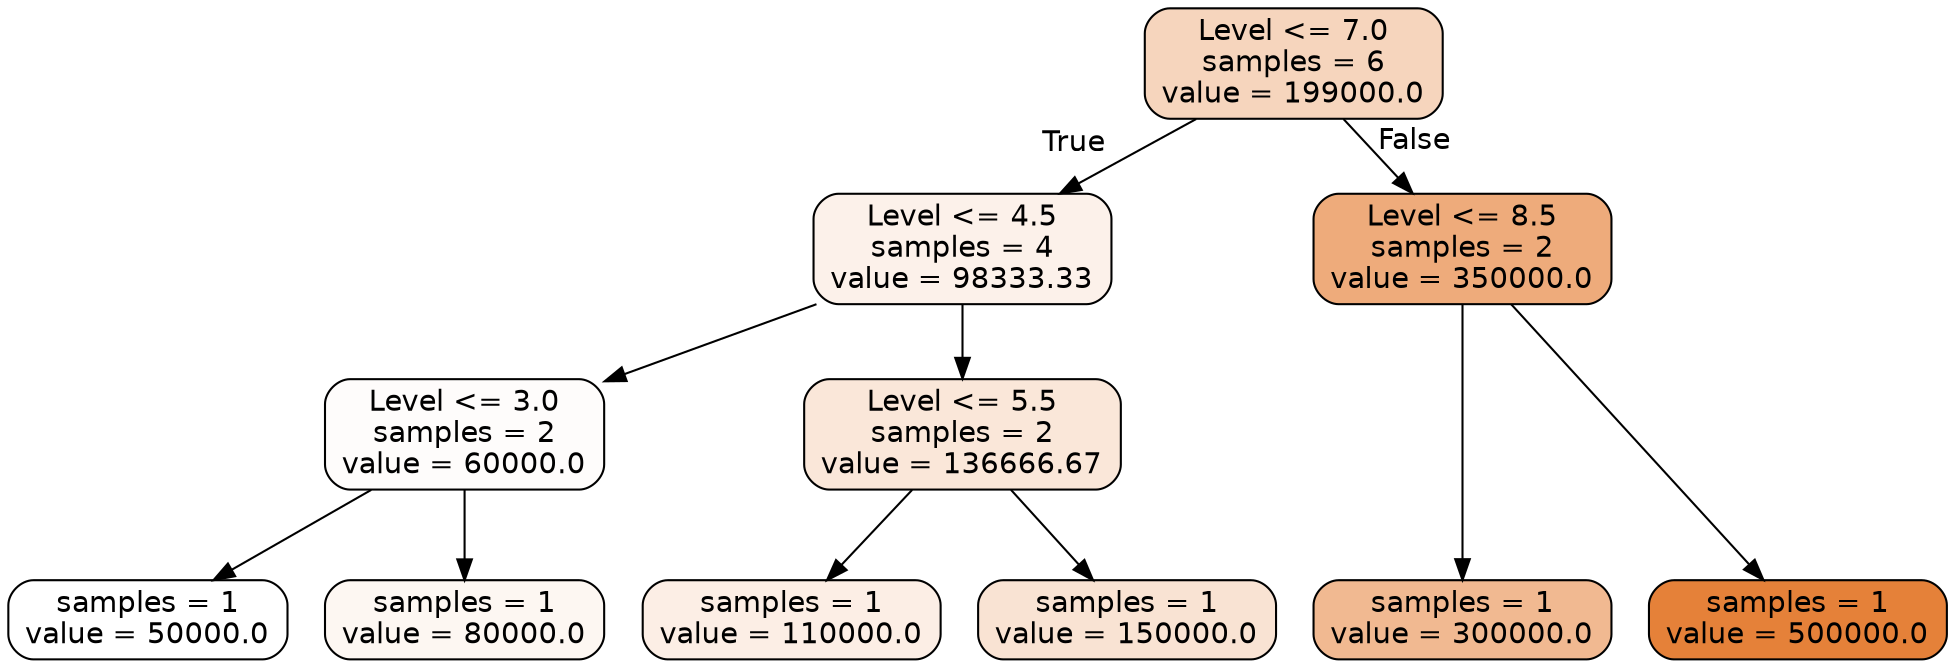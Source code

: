 digraph Tree {
node [shape=box, style="filled, rounded", color="black", fontname=helvetica] ;
graph [ranksep=equally, splines=polyline] ;
edge [fontname=helvetica] ;
0 [label="Level <= 7.0\nsamples = 6\nvalue = 199000.0", fillcolor="#f6d5bd"] ;
1 [label="Level <= 4.5\nsamples = 4\nvalue = 98333.33", fillcolor="#fcf1ea"] ;
0 -> 1 [labeldistance=2.5, labelangle=45, headlabel="True"] ;
2 [label="Level <= 3.0\nsamples = 2\nvalue = 60000.0", fillcolor="#fefcfb"] ;
1 -> 2 ;
3 [label="samples = 1\nvalue = 50000.0", fillcolor="#ffffff"] ;
2 -> 3 ;
4 [label="samples = 1\nvalue = 80000.0", fillcolor="#fdf7f2"] ;
2 -> 4 ;
5 [label="Level <= 5.5\nsamples = 2\nvalue = 136666.67", fillcolor="#fae7d9"] ;
1 -> 5 ;
6 [label="samples = 1\nvalue = 110000.0", fillcolor="#fceee5"] ;
5 -> 6 ;
7 [label="samples = 1\nvalue = 150000.0", fillcolor="#f9e3d3"] ;
5 -> 7 ;
8 [label="Level <= 8.5\nsamples = 2\nvalue = 350000.0", fillcolor="#eeab7b"] ;
0 -> 8 [labeldistance=2.5, labelangle=-45, headlabel="False"] ;
9 [label="samples = 1\nvalue = 300000.0", fillcolor="#f1b991"] ;
8 -> 9 ;
10 [label="samples = 1\nvalue = 500000.0", fillcolor="#e58139"] ;
8 -> 10 ;
{rank=same ; 0} ;
{rank=same ; 1; 8} ;
{rank=same ; 2; 5} ;
{rank=same ; 3; 4; 6; 7; 9; 10} ;
}